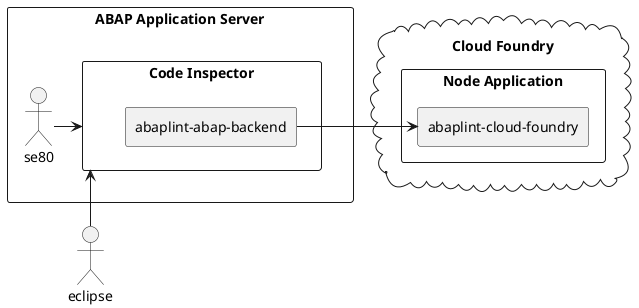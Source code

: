 @startuml components
skinparam monochrome true

cloud "Cloud Foundry" as cf {
  rectangle "Node Application" {
    rectangle "abaplint-cloud-foundry" as acf
  }
}

rectangle "ABAP Application Server" as SAP {
  rectangle "Code Inspector" as SCI {
    rectangle "abaplint-abap-backend" as aab
  }
  actor se80
  se80 -> SCI
}

actor eclipse
eclipse -up-> SCI

aab -> acf

@enduml